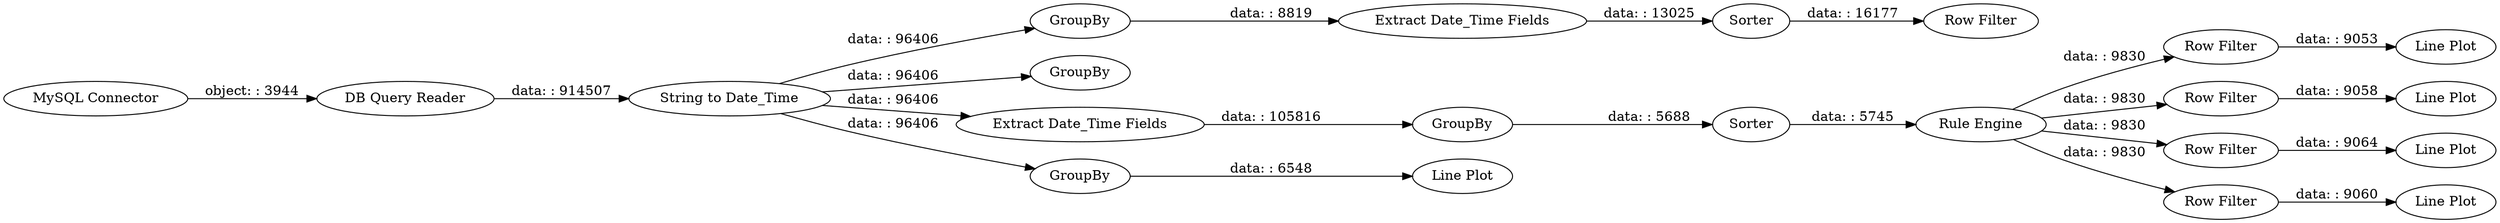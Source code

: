 digraph {
	"2589643044166232753_21" [label=GroupBy]
	"2589643044166232753_19" [label="Line Plot"]
	"2589643044166232753_16" [label="Row Filter"]
	"2589643044166232753_20" [label=GroupBy]
	"2589643044166232753_24" [label="Extract Date_Time Fields"]
	"2589643044166232753_12" [label="Line Plot"]
	"2589643044166232753_8" [label="Rule Engine"]
	"2589643044166232753_6" [label=GroupBy]
	"2589643044166232753_14" [label="Row Filter"]
	"2589643044166232753_5" [label="Extract Date_Time Fields"]
	"2589643044166232753_17" [label="Line Plot"]
	"2589643044166232753_4" [label="String to Date_Time"]
	"2589643044166232753_2" [label="DB Query Reader"]
	"2589643044166232753_7" [label=Sorter]
	"2589643044166232753_18" [label="Line Plot"]
	"2589643044166232753_15" [label="Row Filter"]
	"2589643044166232753_22" [label=Sorter]
	"2589643044166232753_9" [label="Line Plot"]
	"2589643044166232753_13" [label="Row Filter"]
	"2589643044166232753_25" [label="Row Filter"]
	"2589643044166232753_11" [label=GroupBy]
	"2589643044166232753_3" [label="MySQL Connector"]
	"2589643044166232753_8" -> "2589643044166232753_14" [label="data: : 9830"]
	"2589643044166232753_2" -> "2589643044166232753_4" [label="data: : 914507"]
	"2589643044166232753_13" -> "2589643044166232753_9" [label="data: : 9060"]
	"2589643044166232753_4" -> "2589643044166232753_20" [label="data: : 96406"]
	"2589643044166232753_6" -> "2589643044166232753_7" [label="data: : 5688"]
	"2589643044166232753_24" -> "2589643044166232753_22" [label="data: : 13025"]
	"2589643044166232753_7" -> "2589643044166232753_8" [label="data: : 5745"]
	"2589643044166232753_8" -> "2589643044166232753_13" [label="data: : 9830"]
	"2589643044166232753_11" -> "2589643044166232753_12" [label="data: : 6548"]
	"2589643044166232753_4" -> "2589643044166232753_5" [label="data: : 96406"]
	"2589643044166232753_15" -> "2589643044166232753_18" [label="data: : 9064"]
	"2589643044166232753_21" -> "2589643044166232753_24" [label="data: : 8819"]
	"2589643044166232753_4" -> "2589643044166232753_11" [label="data: : 96406"]
	"2589643044166232753_8" -> "2589643044166232753_15" [label="data: : 9830"]
	"2589643044166232753_22" -> "2589643044166232753_25" [label="data: : 16177"]
	"2589643044166232753_14" -> "2589643044166232753_17" [label="data: : 9058"]
	"2589643044166232753_3" -> "2589643044166232753_2" [label="object: : 3944"]
	"2589643044166232753_5" -> "2589643044166232753_6" [label="data: : 105816"]
	"2589643044166232753_8" -> "2589643044166232753_16" [label="data: : 9830"]
	"2589643044166232753_16" -> "2589643044166232753_19" [label="data: : 9053"]
	"2589643044166232753_4" -> "2589643044166232753_21" [label="data: : 96406"]
	rankdir=LR
}
